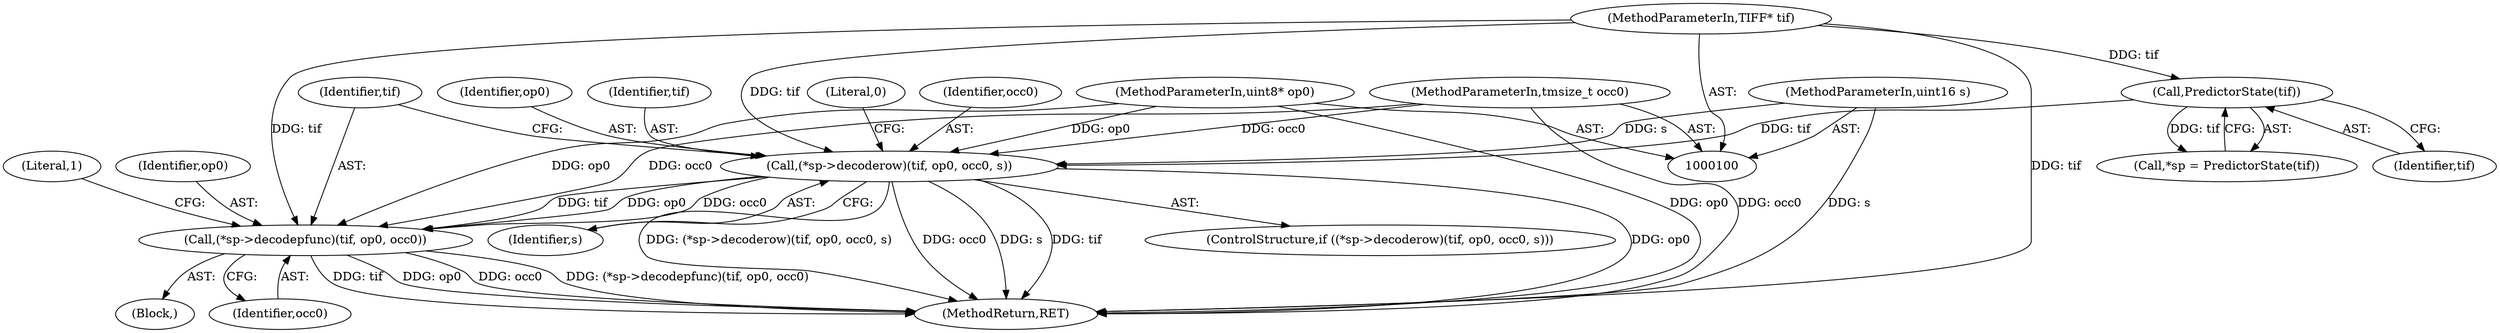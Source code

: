 digraph "0_libtiff_3ca657a8793dd011bf869695d72ad31c779c3cc1@pointer" {
"1000134" [label="(Call,(*sp->decodepfunc)(tif, op0, occ0))"];
"1000128" [label="(Call,(*sp->decoderow)(tif, op0, occ0, s))"];
"1000109" [label="(Call,PredictorState(tif))"];
"1000101" [label="(MethodParameterIn,TIFF* tif)"];
"1000102" [label="(MethodParameterIn,uint8* op0)"];
"1000103" [label="(MethodParameterIn,tmsize_t occ0)"];
"1000104" [label="(MethodParameterIn,uint16 s)"];
"1000128" [label="(Call,(*sp->decoderow)(tif, op0, occ0, s))"];
"1000135" [label="(Identifier,tif)"];
"1000142" [label="(Literal,0)"];
"1000101" [label="(MethodParameterIn,TIFF* tif)"];
"1000110" [label="(Identifier,tif)"];
"1000109" [label="(Call,PredictorState(tif))"];
"1000139" [label="(Literal,1)"];
"1000131" [label="(Identifier,occ0)"];
"1000104" [label="(MethodParameterIn,uint16 s)"];
"1000143" [label="(MethodReturn,RET)"];
"1000107" [label="(Call,*sp = PredictorState(tif))"];
"1000137" [label="(Identifier,occ0)"];
"1000127" [label="(ControlStructure,if ((*sp->decoderow)(tif, op0, occ0, s)))"];
"1000132" [label="(Identifier,s)"];
"1000133" [label="(Block,)"];
"1000103" [label="(MethodParameterIn,tmsize_t occ0)"];
"1000136" [label="(Identifier,op0)"];
"1000130" [label="(Identifier,op0)"];
"1000129" [label="(Identifier,tif)"];
"1000134" [label="(Call,(*sp->decodepfunc)(tif, op0, occ0))"];
"1000102" [label="(MethodParameterIn,uint8* op0)"];
"1000134" -> "1000133"  [label="AST: "];
"1000134" -> "1000137"  [label="CFG: "];
"1000135" -> "1000134"  [label="AST: "];
"1000136" -> "1000134"  [label="AST: "];
"1000137" -> "1000134"  [label="AST: "];
"1000139" -> "1000134"  [label="CFG: "];
"1000134" -> "1000143"  [label="DDG: (*sp->decodepfunc)(tif, op0, occ0)"];
"1000134" -> "1000143"  [label="DDG: tif"];
"1000134" -> "1000143"  [label="DDG: op0"];
"1000134" -> "1000143"  [label="DDG: occ0"];
"1000128" -> "1000134"  [label="DDG: tif"];
"1000128" -> "1000134"  [label="DDG: op0"];
"1000128" -> "1000134"  [label="DDG: occ0"];
"1000101" -> "1000134"  [label="DDG: tif"];
"1000102" -> "1000134"  [label="DDG: op0"];
"1000103" -> "1000134"  [label="DDG: occ0"];
"1000128" -> "1000127"  [label="AST: "];
"1000128" -> "1000132"  [label="CFG: "];
"1000129" -> "1000128"  [label="AST: "];
"1000130" -> "1000128"  [label="AST: "];
"1000131" -> "1000128"  [label="AST: "];
"1000132" -> "1000128"  [label="AST: "];
"1000135" -> "1000128"  [label="CFG: "];
"1000142" -> "1000128"  [label="CFG: "];
"1000128" -> "1000143"  [label="DDG: (*sp->decoderow)(tif, op0, occ0, s)"];
"1000128" -> "1000143"  [label="DDG: occ0"];
"1000128" -> "1000143"  [label="DDG: op0"];
"1000128" -> "1000143"  [label="DDG: s"];
"1000128" -> "1000143"  [label="DDG: tif"];
"1000109" -> "1000128"  [label="DDG: tif"];
"1000101" -> "1000128"  [label="DDG: tif"];
"1000102" -> "1000128"  [label="DDG: op0"];
"1000103" -> "1000128"  [label="DDG: occ0"];
"1000104" -> "1000128"  [label="DDG: s"];
"1000109" -> "1000107"  [label="AST: "];
"1000109" -> "1000110"  [label="CFG: "];
"1000110" -> "1000109"  [label="AST: "];
"1000107" -> "1000109"  [label="CFG: "];
"1000109" -> "1000107"  [label="DDG: tif"];
"1000101" -> "1000109"  [label="DDG: tif"];
"1000101" -> "1000100"  [label="AST: "];
"1000101" -> "1000143"  [label="DDG: tif"];
"1000102" -> "1000100"  [label="AST: "];
"1000102" -> "1000143"  [label="DDG: op0"];
"1000103" -> "1000100"  [label="AST: "];
"1000103" -> "1000143"  [label="DDG: occ0"];
"1000104" -> "1000100"  [label="AST: "];
"1000104" -> "1000143"  [label="DDG: s"];
}

